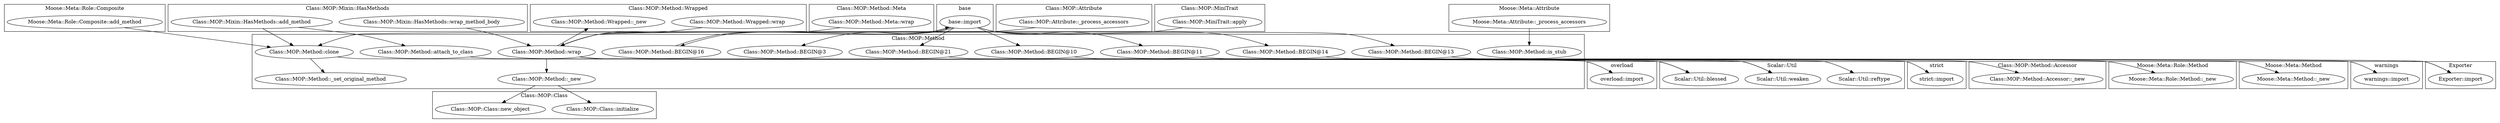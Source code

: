 digraph {
graph [overlap=false]
subgraph cluster_Moose_Meta_Role_Composite {
	label="Moose::Meta::Role::Composite";
	"Moose::Meta::Role::Composite::add_method";
}
subgraph cluster_warnings {
	label="warnings";
	"warnings::import";
}
subgraph cluster_Class_MOP_Mixin_HasMethods {
	label="Class::MOP::Mixin::HasMethods";
	"Class::MOP::Mixin::HasMethods::add_method";
	"Class::MOP::Mixin::HasMethods::wrap_method_body";
}
subgraph cluster_Scalar_Util {
	label="Scalar::Util";
	"Scalar::Util::reftype";
	"Scalar::Util::blessed";
	"Scalar::Util::weaken";
}
subgraph cluster_Class_MOP_Method_Wrapped {
	label="Class::MOP::Method::Wrapped";
	"Class::MOP::Method::Wrapped::wrap";
	"Class::MOP::Method::Wrapped::_new";
}
subgraph cluster_Class_MOP_Method_Accessor {
	label="Class::MOP::Method::Accessor";
	"Class::MOP::Method::Accessor::_new";
}
subgraph cluster_Class_MOP_Method_Meta {
	label="Class::MOP::Method::Meta";
	"Class::MOP::Method::Meta::wrap";
}
subgraph cluster_base {
	label="base";
	"base::import";
}
subgraph cluster_strict {
	label="strict";
	"strict::import";
}
subgraph cluster_Class_MOP_Class {
	label="Class::MOP::Class";
	"Class::MOP::Class::initialize";
	"Class::MOP::Class::new_object";
}
subgraph cluster_Moose_Meta_Role_Method {
	label="Moose::Meta::Role::Method";
	"Moose::Meta::Role::Method::_new";
}
subgraph cluster_Moose_Meta_Method {
	label="Moose::Meta::Method";
	"Moose::Meta::Method::_new";
}
subgraph cluster_Exporter {
	label="Exporter";
	"Exporter::import";
}
subgraph cluster_Class_MOP_Attribute {
	label="Class::MOP::Attribute";
	"Class::MOP::Attribute::_process_accessors";
}
subgraph cluster_Class_MOP_MiniTrait {
	label="Class::MOP::MiniTrait";
	"Class::MOP::MiniTrait::apply";
}
subgraph cluster_overload {
	label="overload";
	"overload::import";
}
subgraph cluster_Moose_Meta_Attribute {
	label="Moose::Meta::Attribute";
	"Moose::Meta::Attribute::_process_accessors";
}
subgraph cluster_Class_MOP_Method {
	label="Class::MOP::Method";
	"Class::MOP::Method::BEGIN@21";
	"Class::MOP::Method::clone";
	"Class::MOP::Method::_new";
	"Class::MOP::Method::BEGIN@10";
	"Class::MOP::Method::attach_to_class";
	"Class::MOP::Method::wrap";
	"Class::MOP::Method::BEGIN@11";
	"Class::MOP::Method::BEGIN@14";
	"Class::MOP::Method::BEGIN@13";
	"Class::MOP::Method::BEGIN@3";
	"Class::MOP::Method::is_stub";
	"Class::MOP::Method::BEGIN@16";
	"Class::MOP::Method::_set_original_method";
}
"Class::MOP::Attribute::_process_accessors" -> "Class::MOP::Method::wrap";
"Class::MOP::Method::Wrapped::wrap" -> "Class::MOP::Method::wrap";
"Class::MOP::Method::Meta::wrap" -> "Class::MOP::Method::wrap";
"Class::MOP::Mixin::HasMethods::wrap_method_body" -> "Class::MOP::Method::wrap";
"base::import" -> "Class::MOP::Method::BEGIN@14";
"Class::MOP::Method::BEGIN@14" -> "Exporter::import";
"Class::MOP::Method::BEGIN@13" -> "Exporter::import";
"base::import" -> "Class::MOP::Method::BEGIN@10";
"Class::MOP::Method::wrap" -> "Scalar::Util::blessed";
"Class::MOP::Method::clone" -> "Scalar::Util::blessed";
"Class::MOP::Method::wrap" -> "Class::MOP::Method::_new";
"Class::MOP::Method::BEGIN@16" -> "base::import";
"base::import" -> "Class::MOP::Method::BEGIN@13";
"Class::MOP::Method::BEGIN@21" -> "overload::import";
"Class::MOP::Method::BEGIN@11" -> "warnings::import";
"Class::MOP::Method::_new" -> "Class::MOP::Class::new_object";
"Class::MOP::Method::_new" -> "Class::MOP::Class::initialize";
"Moose::Meta::Attribute::_process_accessors" -> "Class::MOP::Method::is_stub";
"Class::MOP::Mixin::HasMethods::add_method" -> "Class::MOP::Method::attach_to_class";
"Class::MOP::Method::BEGIN@10" -> "strict::import";
"Class::MOP::Method::wrap" -> "Class::MOP::Method::Wrapped::_new";
"base::import" -> "Class::MOP::Method::BEGIN@16";
"Moose::Meta::Role::Composite::add_method" -> "Class::MOP::Method::clone";
"Class::MOP::Mixin::HasMethods::add_method" -> "Class::MOP::Method::clone";
"Class::MOP::MiniTrait::apply" -> "Class::MOP::Method::clone";
"Class::MOP::Method::wrap" -> "Class::MOP::Method::Accessor::_new";
"Class::MOP::Method::wrap" -> "Moose::Meta::Method::_new";
"base::import" -> "Class::MOP::Method::BEGIN@3";
"Class::MOP::Method::wrap" -> "Moose::Meta::Role::Method::_new";
"Class::MOP::Method::attach_to_class" -> "Scalar::Util::weaken";
"Class::MOP::Method::wrap" -> "Scalar::Util::weaken";
"Class::MOP::Method::wrap" -> "Scalar::Util::reftype";
"base::import" -> "Class::MOP::Method::BEGIN@21";
"base::import" -> "Class::MOP::Method::BEGIN@11";
"Class::MOP::Method::clone" -> "Class::MOP::Method::_set_original_method";
}
